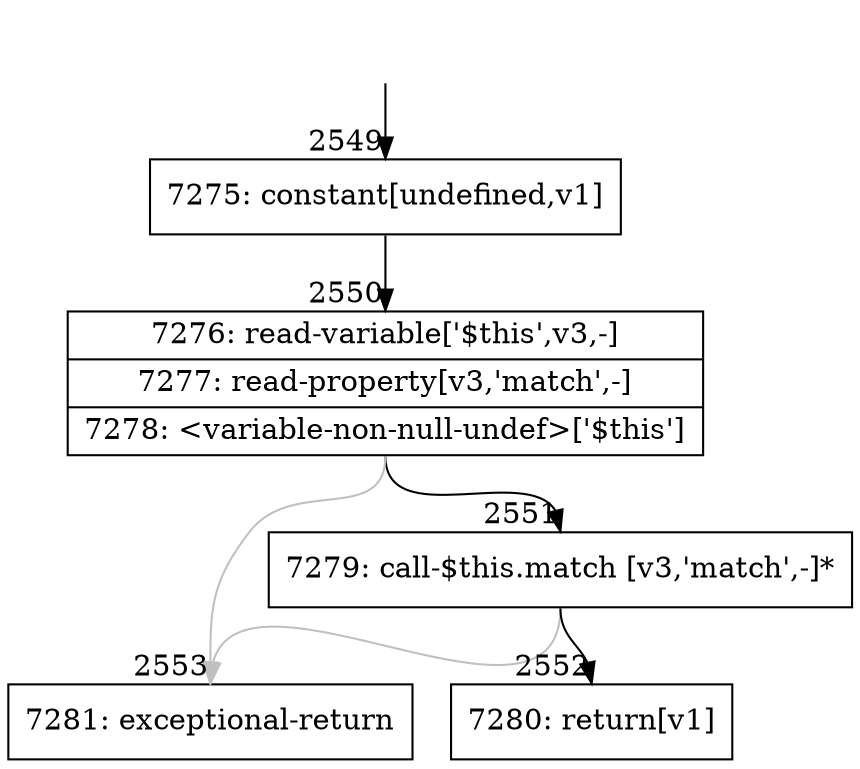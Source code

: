digraph {
rankdir="TD"
BB_entry197[shape=none,label=""];
BB_entry197 -> BB2549 [tailport=s, headport=n, headlabel="    2549"]
BB2549 [shape=record label="{7275: constant[undefined,v1]}" ] 
BB2549 -> BB2550 [tailport=s, headport=n, headlabel="      2550"]
BB2550 [shape=record label="{7276: read-variable['$this',v3,-]|7277: read-property[v3,'match',-]|7278: \<variable-non-null-undef\>['$this']}" ] 
BB2550 -> BB2551 [tailport=s, headport=n, headlabel="      2551"]
BB2550 -> BB2553 [tailport=s, headport=n, color=gray, headlabel="      2553"]
BB2551 [shape=record label="{7279: call-$this.match [v3,'match',-]*}" ] 
BB2551 -> BB2552 [tailport=s, headport=n, headlabel="      2552"]
BB2551 -> BB2553 [tailport=s, headport=n, color=gray]
BB2552 [shape=record label="{7280: return[v1]}" ] 
BB2553 [shape=record label="{7281: exceptional-return}" ] 
//#$~ 1992
}
